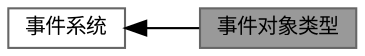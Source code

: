digraph "事件对象类型"
{
 // LATEX_PDF_SIZE
  bgcolor="transparent";
  edge [fontname=Helvetica,fontsize=10,labelfontname=Helvetica,labelfontsize=10];
  node [fontname=Helvetica,fontsize=10,shape=box,height=0.2,width=0.4];
  rankdir=LR;
  Node1 [id="Node000001",label="事件对象类型",height=0.2,width=0.4,color="gray40", fillcolor="grey60", style="filled", fontcolor="black",tooltip="这里包含了所有的事件对象类型"];
  Node2 [id="Node000002",label="事件系统",height=0.2,width=0.4,color="grey40", fillcolor="white", style="filled",URL="$group___xE4_xBA_x8B_xE4_xBB_xB6_xE7_xB3_xBB_xE7_xBB_x9F.html",tooltip=" "];
  Node2->Node1 [shape=plaintext, dir="back", style="solid"];
}
